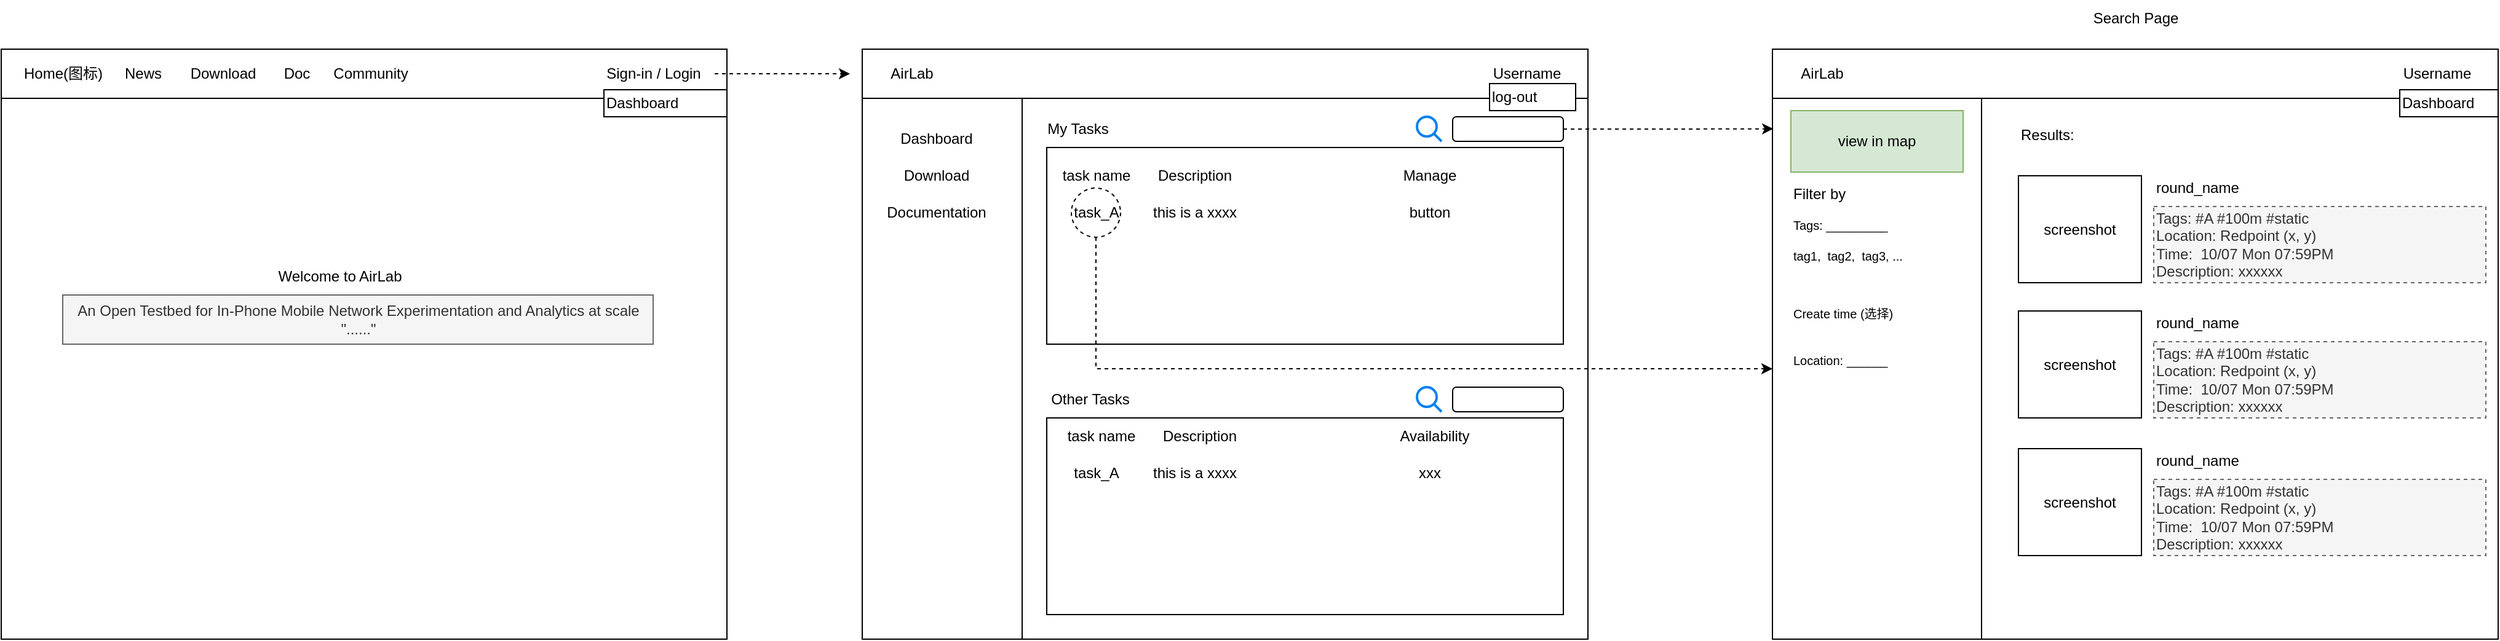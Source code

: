<mxfile version="24.7.16">
  <diagram name="第 1 页" id="iKTGLunjSuNLNsJfE3-s">
    <mxGraphModel dx="1195" dy="654" grid="1" gridSize="10" guides="1" tooltips="1" connect="1" arrows="1" fold="1" page="1" pageScale="1" pageWidth="827" pageHeight="1169" math="0" shadow="0">
      <root>
        <mxCell id="0" />
        <mxCell id="1" parent="0" />
        <mxCell id="08Pe-E-PLOBfHFOqVM3W-2" value="" style="rounded=0;whiteSpace=wrap;html=1;" parent="1" vertex="1">
          <mxGeometry x="80" y="400" width="590" height="480" as="geometry" />
        </mxCell>
        <mxCell id="08Pe-E-PLOBfHFOqVM3W-3" value="" style="rounded=0;whiteSpace=wrap;html=1;" parent="1" vertex="1">
          <mxGeometry x="80" y="400" width="590" height="40" as="geometry" />
        </mxCell>
        <mxCell id="J2lUSNROtMk-G1x3gUUD-3" style="edgeStyle=orthogonalEdgeStyle;rounded=0;orthogonalLoop=1;jettySize=auto;html=1;dashed=1;" edge="1" parent="1" source="08Pe-E-PLOBfHFOqVM3W-5">
          <mxGeometry relative="1" as="geometry">
            <mxPoint x="770" y="420" as="targetPoint" />
          </mxGeometry>
        </mxCell>
        <mxCell id="08Pe-E-PLOBfHFOqVM3W-5" value="Sign-in / Login" style="text;html=1;align=center;verticalAlign=middle;resizable=0;points=[];autosize=1;strokeColor=none;fillColor=none;" parent="1" vertex="1">
          <mxGeometry x="560" y="405" width="100" height="30" as="geometry" />
        </mxCell>
        <mxCell id="08Pe-E-PLOBfHFOqVM3W-6" value="Home(图标)" style="text;html=1;align=center;verticalAlign=middle;resizable=0;points=[];autosize=1;strokeColor=none;fillColor=none;" parent="1" vertex="1">
          <mxGeometry x="85" y="405" width="90" height="30" as="geometry" />
        </mxCell>
        <mxCell id="08Pe-E-PLOBfHFOqVM3W-7" value="News" style="text;html=1;align=center;verticalAlign=middle;resizable=0;points=[];autosize=1;strokeColor=none;fillColor=none;" parent="1" vertex="1">
          <mxGeometry x="170" y="405" width="50" height="30" as="geometry" />
        </mxCell>
        <mxCell id="08Pe-E-PLOBfHFOqVM3W-8" value="Download" style="text;html=1;align=center;verticalAlign=middle;resizable=0;points=[];autosize=1;strokeColor=none;fillColor=none;" parent="1" vertex="1">
          <mxGeometry x="220" y="405" width="80" height="30" as="geometry" />
        </mxCell>
        <mxCell id="08Pe-E-PLOBfHFOqVM3W-9" value="Doc" style="text;html=1;align=center;verticalAlign=middle;resizable=0;points=[];autosize=1;strokeColor=none;fillColor=none;" parent="1" vertex="1">
          <mxGeometry x="300" y="405" width="40" height="30" as="geometry" />
        </mxCell>
        <mxCell id="08Pe-E-PLOBfHFOqVM3W-10" value="Community" style="text;html=1;align=center;verticalAlign=middle;resizable=0;points=[];autosize=1;strokeColor=none;fillColor=none;" parent="1" vertex="1">
          <mxGeometry x="340" y="405" width="80" height="30" as="geometry" />
        </mxCell>
        <mxCell id="08Pe-E-PLOBfHFOqVM3W-11" value="Welcome to AirLab" style="text;html=1;align=center;verticalAlign=middle;resizable=0;points=[];autosize=1;strokeColor=none;fillColor=none;" parent="1" vertex="1">
          <mxGeometry x="295" y="570" width="120" height="30" as="geometry" />
        </mxCell>
        <mxCell id="08Pe-E-PLOBfHFOqVM3W-12" value="&lt;div style=&quot;font-size: 12px;&quot;&gt;An Open Testbed for In-Phone Mobile Network Experimentation and Analytics at scale&lt;/div&gt;&lt;div style=&quot;font-size: 12px;&quot;&gt;&quot;......&lt;span style=&quot;background-color: initial;&quot;&gt;&quot;&lt;/span&gt;&lt;/div&gt;" style="text;html=1;align=center;verticalAlign=middle;resizable=0;points=[];autosize=1;strokeColor=#666666;fillColor=#f5f5f5;labelBorderColor=none;fontColor=#333333;rounded=0;fontSize=12;horizontal=1;" parent="1" vertex="1">
          <mxGeometry x="130" y="600" width="480" height="40" as="geometry" />
        </mxCell>
        <mxCell id="J2lUSNROtMk-G1x3gUUD-4" value="" style="rounded=0;whiteSpace=wrap;html=1;" vertex="1" parent="1">
          <mxGeometry x="780" y="400" width="590" height="480" as="geometry" />
        </mxCell>
        <mxCell id="J2lUSNROtMk-G1x3gUUD-5" value="" style="rounded=0;whiteSpace=wrap;html=1;" vertex="1" parent="1">
          <mxGeometry x="780" y="400" width="590" height="40" as="geometry" />
        </mxCell>
        <mxCell id="J2lUSNROtMk-G1x3gUUD-6" value="Username" style="text;html=1;align=center;verticalAlign=middle;resizable=0;points=[];autosize=1;strokeColor=none;fillColor=none;" vertex="1" parent="1">
          <mxGeometry x="1280" y="405" width="80" height="30" as="geometry" />
        </mxCell>
        <mxCell id="J2lUSNROtMk-G1x3gUUD-9" value="AirLab" style="text;html=1;align=center;verticalAlign=middle;resizable=0;points=[];autosize=1;strokeColor=none;fillColor=none;" vertex="1" parent="1">
          <mxGeometry x="790" y="405" width="60" height="30" as="geometry" />
        </mxCell>
        <mxCell id="J2lUSNROtMk-G1x3gUUD-10" value="" style="rounded=0;whiteSpace=wrap;html=1;" vertex="1" parent="1">
          <mxGeometry x="780" y="440" width="130" height="440" as="geometry" />
        </mxCell>
        <mxCell id="J2lUSNROtMk-G1x3gUUD-12" value="Dashboard" style="text;html=1;align=center;verticalAlign=middle;resizable=0;points=[];autosize=1;strokeColor=none;fillColor=none;" vertex="1" parent="1">
          <mxGeometry x="800" y="458" width="80" height="30" as="geometry" />
        </mxCell>
        <mxCell id="J2lUSNROtMk-G1x3gUUD-13" value="Download" style="text;html=1;align=center;verticalAlign=middle;resizable=0;points=[];autosize=1;strokeColor=none;fillColor=none;" vertex="1" parent="1">
          <mxGeometry x="800" y="488" width="80" height="30" as="geometry" />
        </mxCell>
        <mxCell id="J2lUSNROtMk-G1x3gUUD-14" value="Documentation" style="text;html=1;align=center;verticalAlign=middle;resizable=0;points=[];autosize=1;strokeColor=none;fillColor=none;" vertex="1" parent="1">
          <mxGeometry x="790" y="518" width="100" height="30" as="geometry" />
        </mxCell>
        <mxCell id="J2lUSNROtMk-G1x3gUUD-16" value="" style="rounded=0;whiteSpace=wrap;html=1;" vertex="1" parent="1">
          <mxGeometry x="930" y="480" width="420" height="160" as="geometry" />
        </mxCell>
        <mxCell id="J2lUSNROtMk-G1x3gUUD-17" value="My Tasks" style="text;html=1;align=center;verticalAlign=middle;resizable=0;points=[];autosize=1;strokeColor=none;fillColor=none;" vertex="1" parent="1">
          <mxGeometry x="920" y="450" width="70" height="30" as="geometry" />
        </mxCell>
        <mxCell id="J2lUSNROtMk-G1x3gUUD-18" value="Other Tasks" style="text;html=1;align=center;verticalAlign=middle;resizable=0;points=[];autosize=1;strokeColor=none;fillColor=none;" vertex="1" parent="1">
          <mxGeometry x="920" y="670" width="90" height="30" as="geometry" />
        </mxCell>
        <mxCell id="J2lUSNROtMk-G1x3gUUD-19" value="" style="rounded=0;whiteSpace=wrap;html=1;" vertex="1" parent="1">
          <mxGeometry x="930" y="700" width="420" height="160" as="geometry" />
        </mxCell>
        <mxCell id="J2lUSNROtMk-G1x3gUUD-20" value="task name" style="text;html=1;align=center;verticalAlign=middle;resizable=0;points=[];autosize=1;strokeColor=none;fillColor=none;" vertex="1" parent="1">
          <mxGeometry x="930" y="488" width="80" height="30" as="geometry" />
        </mxCell>
        <mxCell id="J2lUSNROtMk-G1x3gUUD-21" value="Description" style="text;html=1;align=center;verticalAlign=middle;resizable=0;points=[];autosize=1;strokeColor=none;fillColor=none;" vertex="1" parent="1">
          <mxGeometry x="1010" y="488" width="80" height="30" as="geometry" />
        </mxCell>
        <mxCell id="J2lUSNROtMk-G1x3gUUD-22" value="Manage" style="text;html=1;align=center;verticalAlign=middle;resizable=0;points=[];autosize=1;strokeColor=none;fillColor=none;" vertex="1" parent="1">
          <mxGeometry x="1206" y="488" width="70" height="30" as="geometry" />
        </mxCell>
        <mxCell id="J2lUSNROtMk-G1x3gUUD-23" value="task name" style="text;html=1;align=center;verticalAlign=middle;resizable=0;points=[];autosize=1;strokeColor=none;fillColor=none;" vertex="1" parent="1">
          <mxGeometry x="934" y="700" width="80" height="30" as="geometry" />
        </mxCell>
        <mxCell id="J2lUSNROtMk-G1x3gUUD-24" value="Description" style="text;html=1;align=center;verticalAlign=middle;resizable=0;points=[];autosize=1;strokeColor=none;fillColor=none;" vertex="1" parent="1">
          <mxGeometry x="1014" y="700" width="80" height="30" as="geometry" />
        </mxCell>
        <mxCell id="J2lUSNROtMk-G1x3gUUD-26" value="" style="rounded=0;whiteSpace=wrap;html=1;" vertex="1" parent="1">
          <mxGeometry x="1520" y="400" width="590" height="480" as="geometry" />
        </mxCell>
        <mxCell id="J2lUSNROtMk-G1x3gUUD-27" value="" style="rounded=1;whiteSpace=wrap;html=1;" vertex="1" parent="1">
          <mxGeometry x="1260" y="455" width="90" height="20" as="geometry" />
        </mxCell>
        <mxCell id="J2lUSNROtMk-G1x3gUUD-28" value="" style="html=1;verticalLabelPosition=bottom;align=center;labelBackgroundColor=#ffffff;verticalAlign=top;strokeWidth=2;strokeColor=#0080F0;shadow=0;dashed=0;shape=mxgraph.ios7.icons.looking_glass;" vertex="1" parent="1">
          <mxGeometry x="1231" y="455" width="20" height="20" as="geometry" />
        </mxCell>
        <mxCell id="J2lUSNROtMk-G1x3gUUD-29" value="" style="rounded=1;whiteSpace=wrap;html=1;" vertex="1" parent="1">
          <mxGeometry x="1260" y="675" width="90" height="20" as="geometry" />
        </mxCell>
        <mxCell id="J2lUSNROtMk-G1x3gUUD-30" value="" style="html=1;verticalLabelPosition=bottom;align=center;labelBackgroundColor=#ffffff;verticalAlign=top;strokeWidth=2;strokeColor=#0080F0;shadow=0;dashed=0;shape=mxgraph.ios7.icons.looking_glass;" vertex="1" parent="1">
          <mxGeometry x="1231" y="675" width="20" height="20" as="geometry" />
        </mxCell>
        <mxCell id="J2lUSNROtMk-G1x3gUUD-31" value="Search Page" style="text;html=1;align=center;verticalAlign=middle;resizable=0;points=[];autosize=1;strokeColor=none;fillColor=none;" vertex="1" parent="1">
          <mxGeometry x="1770" y="360" width="90" height="30" as="geometry" />
        </mxCell>
        <mxCell id="J2lUSNROtMk-G1x3gUUD-32" value="task_A" style="text;html=1;align=center;verticalAlign=middle;resizable=0;points=[];autosize=1;strokeColor=none;fillColor=none;" vertex="1" parent="1">
          <mxGeometry x="940" y="518" width="60" height="30" as="geometry" />
        </mxCell>
        <mxCell id="J2lUSNROtMk-G1x3gUUD-33" value="this is a xxxx" style="text;html=1;align=center;verticalAlign=middle;resizable=0;points=[];autosize=1;strokeColor=none;fillColor=none;" vertex="1" parent="1">
          <mxGeometry x="1005" y="518" width="90" height="30" as="geometry" />
        </mxCell>
        <mxCell id="J2lUSNROtMk-G1x3gUUD-34" value="button" style="text;html=1;align=center;verticalAlign=middle;resizable=0;points=[];autosize=1;strokeColor=none;fillColor=none;" vertex="1" parent="1">
          <mxGeometry x="1211" y="518" width="60" height="30" as="geometry" />
        </mxCell>
        <mxCell id="J2lUSNROtMk-G1x3gUUD-35" value="task_A" style="text;html=1;align=center;verticalAlign=middle;resizable=0;points=[];autosize=1;strokeColor=none;fillColor=none;" vertex="1" parent="1">
          <mxGeometry x="940" y="730" width="60" height="30" as="geometry" />
        </mxCell>
        <mxCell id="J2lUSNROtMk-G1x3gUUD-36" value="this is a xxxx" style="text;html=1;align=center;verticalAlign=middle;resizable=0;points=[];autosize=1;strokeColor=none;fillColor=none;" vertex="1" parent="1">
          <mxGeometry x="1005" y="730" width="90" height="30" as="geometry" />
        </mxCell>
        <mxCell id="J2lUSNROtMk-G1x3gUUD-37" value="xxx" style="text;html=1;align=center;verticalAlign=middle;resizable=0;points=[];autosize=1;strokeColor=none;fillColor=none;" vertex="1" parent="1">
          <mxGeometry x="1221" y="730" width="40" height="30" as="geometry" />
        </mxCell>
        <mxCell id="J2lUSNROtMk-G1x3gUUD-39" value="Availability" style="text;html=1;align=center;verticalAlign=middle;resizable=0;points=[];autosize=1;strokeColor=none;fillColor=none;" vertex="1" parent="1">
          <mxGeometry x="1205" y="700" width="80" height="30" as="geometry" />
        </mxCell>
        <mxCell id="J2lUSNROtMk-G1x3gUUD-40" style="edgeStyle=orthogonalEdgeStyle;rounded=0;orthogonalLoop=1;jettySize=auto;html=1;entryX=0.001;entryY=0.135;entryDx=0;entryDy=0;entryPerimeter=0;dashed=1;" edge="1" parent="1" source="J2lUSNROtMk-G1x3gUUD-27" target="J2lUSNROtMk-G1x3gUUD-26">
          <mxGeometry relative="1" as="geometry" />
        </mxCell>
        <mxCell id="J2lUSNROtMk-G1x3gUUD-42" value="" style="rounded=0;whiteSpace=wrap;html=1;" vertex="1" parent="1">
          <mxGeometry x="1520" y="400" width="590" height="40" as="geometry" />
        </mxCell>
        <mxCell id="J2lUSNROtMk-G1x3gUUD-43" value="Username" style="text;html=1;align=center;verticalAlign=middle;resizable=0;points=[];autosize=1;strokeColor=none;fillColor=none;" vertex="1" parent="1">
          <mxGeometry x="2020" y="405" width="80" height="30" as="geometry" />
        </mxCell>
        <mxCell id="J2lUSNROtMk-G1x3gUUD-44" value="AirLab" style="text;html=1;align=center;verticalAlign=middle;resizable=0;points=[];autosize=1;strokeColor=none;fillColor=none;" vertex="1" parent="1">
          <mxGeometry x="1530" y="405" width="60" height="30" as="geometry" />
        </mxCell>
        <mxCell id="J2lUSNROtMk-G1x3gUUD-45" value="Dashboard" style="whiteSpace=wrap;html=1;align=left;" vertex="1" parent="1">
          <mxGeometry x="570" y="433" width="100" height="22" as="geometry" />
        </mxCell>
        <mxCell id="J2lUSNROtMk-G1x3gUUD-46" value="&lt;span style=&quot;text-align: center; text-wrap: nowrap;&quot;&gt;log-out&lt;/span&gt;" style="whiteSpace=wrap;html=1;align=left;" vertex="1" parent="1">
          <mxGeometry x="1290" y="428" width="70" height="22" as="geometry" />
        </mxCell>
        <mxCell id="J2lUSNROtMk-G1x3gUUD-47" value="Dashboard" style="whiteSpace=wrap;html=1;align=left;" vertex="1" parent="1">
          <mxGeometry x="2030" y="433" width="80" height="22" as="geometry" />
        </mxCell>
        <mxCell id="J2lUSNROtMk-G1x3gUUD-48" value="screenshot" style="rounded=0;whiteSpace=wrap;html=1;" vertex="1" parent="1">
          <mxGeometry x="1720" y="503" width="100" height="87" as="geometry" />
        </mxCell>
        <mxCell id="J2lUSNROtMk-G1x3gUUD-49" value="round_name" style="text;html=1;align=left;verticalAlign=middle;resizable=0;points=[];autosize=1;strokeColor=none;fillColor=none;" vertex="1" parent="1">
          <mxGeometry x="1830" y="498" width="90" height="30" as="geometry" />
        </mxCell>
        <mxCell id="J2lUSNROtMk-G1x3gUUD-52" value="Tags: #A #100m #static&lt;div&gt;Location: Redpoint (x, y)&lt;/div&gt;&lt;div&gt;Time:&amp;nbsp; 10/07 Mon 07:59PM&lt;/div&gt;&lt;div&gt;Description: xxxxxx&lt;/div&gt;" style="whiteSpace=wrap;html=1;fillColor=#f5f5f5;fontColor=#333333;strokeColor=#666666;dashed=1;align=left;" vertex="1" parent="1">
          <mxGeometry x="1830" y="528" width="270" height="62" as="geometry" />
        </mxCell>
        <mxCell id="J2lUSNROtMk-G1x3gUUD-53" value="screenshot" style="rounded=0;whiteSpace=wrap;html=1;" vertex="1" parent="1">
          <mxGeometry x="1720" y="613" width="100" height="87" as="geometry" />
        </mxCell>
        <mxCell id="J2lUSNROtMk-G1x3gUUD-54" value="round_name" style="text;html=1;align=left;verticalAlign=middle;resizable=0;points=[];autosize=1;strokeColor=none;fillColor=none;" vertex="1" parent="1">
          <mxGeometry x="1830" y="608" width="90" height="30" as="geometry" />
        </mxCell>
        <mxCell id="J2lUSNROtMk-G1x3gUUD-55" value="Tags: #A #100m #static&lt;div&gt;Location: Redpoint (x, y)&lt;/div&gt;&lt;div&gt;Time:&amp;nbsp; 10/07 Mon 07:59PM&lt;/div&gt;&lt;div&gt;Description: xxxxxx&lt;/div&gt;" style="whiteSpace=wrap;html=1;fillColor=#f5f5f5;fontColor=#333333;strokeColor=#666666;dashed=1;align=left;" vertex="1" parent="1">
          <mxGeometry x="1830" y="638" width="270" height="62" as="geometry" />
        </mxCell>
        <mxCell id="J2lUSNROtMk-G1x3gUUD-56" value="screenshot" style="rounded=0;whiteSpace=wrap;html=1;" vertex="1" parent="1">
          <mxGeometry x="1720" y="725" width="100" height="87" as="geometry" />
        </mxCell>
        <mxCell id="J2lUSNROtMk-G1x3gUUD-57" value="round_name" style="text;html=1;align=left;verticalAlign=middle;resizable=0;points=[];autosize=1;strokeColor=none;fillColor=none;" vertex="1" parent="1">
          <mxGeometry x="1830" y="720" width="90" height="30" as="geometry" />
        </mxCell>
        <mxCell id="J2lUSNROtMk-G1x3gUUD-58" value="Tags: #A #100m #static&lt;div&gt;Location: Redpoint (x, y)&lt;/div&gt;&lt;div&gt;Time:&amp;nbsp; 10/07 Mon 07:59PM&lt;/div&gt;&lt;div&gt;Description: xxxxxx&lt;/div&gt;" style="whiteSpace=wrap;html=1;fillColor=#f5f5f5;fontColor=#333333;strokeColor=#666666;dashed=1;align=left;" vertex="1" parent="1">
          <mxGeometry x="1830" y="750" width="270" height="62" as="geometry" />
        </mxCell>
        <mxCell id="J2lUSNROtMk-G1x3gUUD-59" value="" style="rounded=0;whiteSpace=wrap;html=1;" vertex="1" parent="1">
          <mxGeometry x="1520" y="440" width="170" height="440" as="geometry" />
        </mxCell>
        <mxCell id="J2lUSNROtMk-G1x3gUUD-60" value="Results:" style="text;html=1;align=left;verticalAlign=middle;resizable=0;points=[];autosize=1;strokeColor=none;fillColor=none;" vertex="1" parent="1">
          <mxGeometry x="1720" y="455" width="70" height="30" as="geometry" />
        </mxCell>
        <mxCell id="J2lUSNROtMk-G1x3gUUD-61" value="Filter by" style="text;html=1;align=left;verticalAlign=middle;resizable=0;points=[];autosize=1;strokeColor=none;fillColor=none;" vertex="1" parent="1">
          <mxGeometry x="1535" y="503" width="70" height="30" as="geometry" />
        </mxCell>
        <mxCell id="J2lUSNROtMk-G1x3gUUD-62" value="view in map" style="whiteSpace=wrap;html=1;fillColor=#d5e8d4;strokeColor=#82b366;" vertex="1" parent="1">
          <mxGeometry x="1535" y="450" width="140" height="50" as="geometry" />
        </mxCell>
        <mxCell id="J2lUSNROtMk-G1x3gUUD-64" style="edgeStyle=orthogonalEdgeStyle;rounded=0;orthogonalLoop=1;jettySize=auto;html=1;entryX=0;entryY=0.5;entryDx=0;entryDy=0;dashed=1;" edge="1" parent="1" source="J2lUSNROtMk-G1x3gUUD-63" target="J2lUSNROtMk-G1x3gUUD-59">
          <mxGeometry relative="1" as="geometry">
            <Array as="points">
              <mxPoint x="970" y="660" />
            </Array>
          </mxGeometry>
        </mxCell>
        <mxCell id="J2lUSNROtMk-G1x3gUUD-63" value="" style="ellipse;whiteSpace=wrap;html=1;aspect=fixed;fillColor=none;dashed=1;" vertex="1" parent="1">
          <mxGeometry x="950" y="513" width="40" height="40" as="geometry" />
        </mxCell>
        <mxCell id="J2lUSNROtMk-G1x3gUUD-65" value="&lt;font style=&quot;font-size: 10px;&quot;&gt;Tags: _________&lt;/font&gt;" style="text;html=1;align=left;verticalAlign=middle;resizable=0;points=[];autosize=1;strokeColor=none;fillColor=none;" vertex="1" parent="1">
          <mxGeometry x="1535" y="528" width="100" height="30" as="geometry" />
        </mxCell>
        <mxCell id="J2lUSNROtMk-G1x3gUUD-67" value="&lt;span style=&quot;font-size: 10px;&quot;&gt;Create time (选择)&lt;/span&gt;" style="text;html=1;align=left;verticalAlign=middle;resizable=0;points=[];autosize=1;strokeColor=none;fillColor=none;" vertex="1" parent="1">
          <mxGeometry x="1535" y="600" width="100" height="30" as="geometry" />
        </mxCell>
        <mxCell id="J2lUSNROtMk-G1x3gUUD-70" value="&lt;span style=&quot;font-size: 10px;&quot;&gt;tag1,&amp;nbsp; tag2,&amp;nbsp; tag3, ...&lt;/span&gt;" style="text;html=1;align=left;verticalAlign=middle;resizable=0;points=[];autosize=1;strokeColor=none;fillColor=none;" vertex="1" parent="1">
          <mxGeometry x="1535" y="553" width="110" height="30" as="geometry" />
        </mxCell>
        <mxCell id="J2lUSNROtMk-G1x3gUUD-71" value="&lt;span style=&quot;font-size: 10px;&quot;&gt;Location: ______&lt;/span&gt;" style="text;html=1;align=left;verticalAlign=middle;resizable=0;points=[];autosize=1;strokeColor=none;fillColor=none;" vertex="1" parent="1">
          <mxGeometry x="1535" y="638" width="100" height="30" as="geometry" />
        </mxCell>
      </root>
    </mxGraphModel>
  </diagram>
</mxfile>
